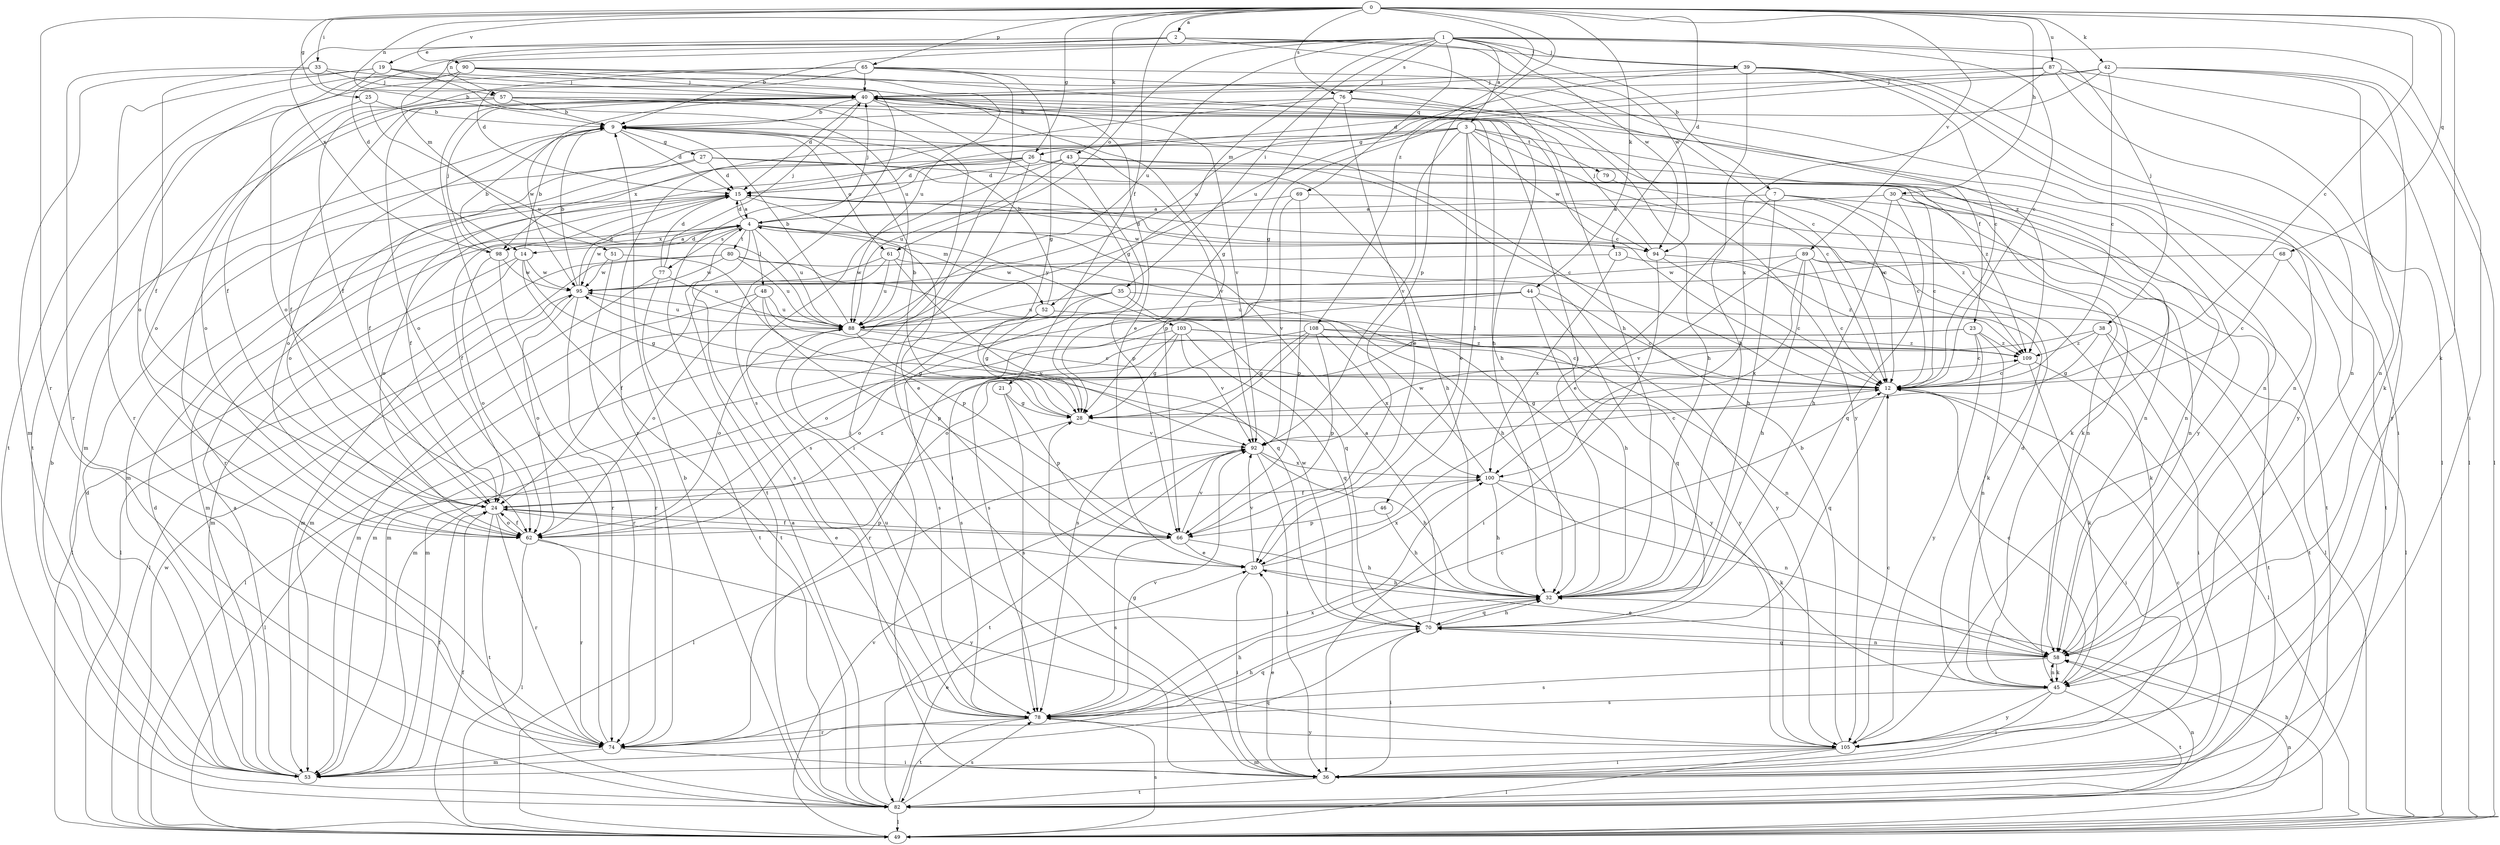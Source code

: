 strict digraph  {
0;
1;
2;
3;
4;
7;
9;
12;
13;
14;
15;
19;
20;
21;
23;
24;
25;
26;
27;
28;
30;
32;
33;
35;
36;
38;
39;
40;
42;
43;
44;
45;
46;
48;
49;
51;
52;
53;
57;
58;
61;
62;
65;
66;
68;
69;
70;
74;
76;
77;
78;
79;
80;
82;
87;
88;
89;
90;
92;
94;
95;
98;
100;
103;
105;
108;
109;
0 -> 2  [label=a];
0 -> 12  [label=c];
0 -> 13  [label=d];
0 -> 21  [label=f];
0 -> 25  [label=g];
0 -> 26  [label=g];
0 -> 30  [label=h];
0 -> 33  [label=i];
0 -> 42  [label=k];
0 -> 43  [label=k];
0 -> 44  [label=k];
0 -> 45  [label=k];
0 -> 57  [label=n];
0 -> 65  [label=p];
0 -> 66  [label=p];
0 -> 68  [label=q];
0 -> 74  [label=r];
0 -> 76  [label=s];
0 -> 87  [label=u];
0 -> 89  [label=v];
0 -> 90  [label=v];
0 -> 108  [label=z];
1 -> 3  [label=a];
1 -> 7  [label=b];
1 -> 9  [label=b];
1 -> 12  [label=c];
1 -> 14  [label=d];
1 -> 35  [label=i];
1 -> 36  [label=i];
1 -> 38  [label=j];
1 -> 39  [label=j];
1 -> 51  [label=m];
1 -> 52  [label=m];
1 -> 61  [label=o];
1 -> 69  [label=q];
1 -> 76  [label=s];
1 -> 88  [label=u];
1 -> 94  [label=w];
2 -> 19  [label=e];
2 -> 32  [label=h];
2 -> 39  [label=j];
2 -> 57  [label=n];
2 -> 94  [label=w];
2 -> 98  [label=x];
3 -> 12  [label=c];
3 -> 20  [label=e];
3 -> 23  [label=f];
3 -> 24  [label=f];
3 -> 26  [label=g];
3 -> 46  [label=l];
3 -> 79  [label=t];
3 -> 92  [label=v];
3 -> 94  [label=w];
3 -> 98  [label=x];
4 -> 14  [label=d];
4 -> 15  [label=d];
4 -> 40  [label=j];
4 -> 48  [label=l];
4 -> 52  [label=m];
4 -> 53  [label=m];
4 -> 77  [label=s];
4 -> 78  [label=s];
4 -> 80  [label=t];
4 -> 88  [label=u];
4 -> 94  [label=w];
4 -> 95  [label=w];
4 -> 98  [label=x];
4 -> 103  [label=y];
7 -> 4  [label=a];
7 -> 12  [label=c];
7 -> 20  [label=e];
7 -> 32  [label=h];
7 -> 82  [label=t];
7 -> 109  [label=z];
9 -> 15  [label=d];
9 -> 27  [label=g];
9 -> 61  [label=o];
9 -> 62  [label=o];
9 -> 92  [label=v];
12 -> 28  [label=g];
12 -> 36  [label=i];
12 -> 70  [label=q];
13 -> 95  [label=w];
13 -> 100  [label=x];
13 -> 109  [label=z];
14 -> 9  [label=b];
14 -> 28  [label=g];
14 -> 49  [label=l];
14 -> 53  [label=m];
14 -> 82  [label=t];
14 -> 95  [label=w];
15 -> 4  [label=a];
15 -> 20  [label=e];
15 -> 24  [label=f];
15 -> 58  [label=n];
15 -> 62  [label=o];
19 -> 40  [label=j];
19 -> 53  [label=m];
19 -> 62  [label=o];
19 -> 74  [label=r];
19 -> 88  [label=u];
19 -> 105  [label=y];
20 -> 32  [label=h];
20 -> 36  [label=i];
20 -> 92  [label=v];
20 -> 100  [label=x];
21 -> 28  [label=g];
21 -> 66  [label=p];
21 -> 78  [label=s];
23 -> 12  [label=c];
23 -> 53  [label=m];
23 -> 58  [label=n];
23 -> 62  [label=o];
23 -> 105  [label=y];
23 -> 109  [label=z];
24 -> 20  [label=e];
24 -> 62  [label=o];
24 -> 66  [label=p];
24 -> 74  [label=r];
24 -> 82  [label=t];
24 -> 109  [label=z];
25 -> 9  [label=b];
25 -> 62  [label=o];
25 -> 88  [label=u];
26 -> 12  [label=c];
26 -> 15  [label=d];
26 -> 24  [label=f];
26 -> 32  [label=h];
26 -> 36  [label=i];
26 -> 53  [label=m];
26 -> 58  [label=n];
26 -> 82  [label=t];
27 -> 15  [label=d];
27 -> 45  [label=k];
27 -> 58  [label=n];
27 -> 62  [label=o];
27 -> 74  [label=r];
28 -> 9  [label=b];
28 -> 49  [label=l];
28 -> 92  [label=v];
30 -> 4  [label=a];
30 -> 12  [label=c];
30 -> 32  [label=h];
30 -> 58  [label=n];
30 -> 70  [label=q];
30 -> 82  [label=t];
32 -> 40  [label=j];
32 -> 70  [label=q];
33 -> 9  [label=b];
33 -> 20  [label=e];
33 -> 24  [label=f];
33 -> 40  [label=j];
33 -> 74  [label=r];
35 -> 53  [label=m];
35 -> 78  [label=s];
35 -> 82  [label=t];
35 -> 88  [label=u];
35 -> 105  [label=y];
36 -> 12  [label=c];
36 -> 20  [label=e];
36 -> 28  [label=g];
36 -> 82  [label=t];
38 -> 28  [label=g];
38 -> 36  [label=i];
38 -> 53  [label=m];
38 -> 82  [label=t];
38 -> 109  [label=z];
39 -> 12  [label=c];
39 -> 32  [label=h];
39 -> 36  [label=i];
39 -> 40  [label=j];
39 -> 49  [label=l];
39 -> 88  [label=u];
39 -> 105  [label=y];
40 -> 9  [label=b];
40 -> 12  [label=c];
40 -> 15  [label=d];
40 -> 28  [label=g];
40 -> 53  [label=m];
40 -> 58  [label=n];
40 -> 62  [label=o];
40 -> 66  [label=p];
40 -> 92  [label=v];
40 -> 95  [label=w];
42 -> 12  [label=c];
42 -> 28  [label=g];
42 -> 40  [label=j];
42 -> 45  [label=k];
42 -> 49  [label=l];
42 -> 58  [label=n];
42 -> 88  [label=u];
43 -> 15  [label=d];
43 -> 45  [label=k];
43 -> 66  [label=p];
43 -> 78  [label=s];
43 -> 88  [label=u];
43 -> 109  [label=z];
44 -> 12  [label=c];
44 -> 32  [label=h];
44 -> 53  [label=m];
44 -> 70  [label=q];
44 -> 78  [label=s];
44 -> 88  [label=u];
45 -> 12  [label=c];
45 -> 15  [label=d];
45 -> 36  [label=i];
45 -> 58  [label=n];
45 -> 78  [label=s];
45 -> 82  [label=t];
45 -> 105  [label=y];
46 -> 32  [label=h];
46 -> 66  [label=p];
48 -> 53  [label=m];
48 -> 62  [label=o];
48 -> 66  [label=p];
48 -> 88  [label=u];
48 -> 92  [label=v];
49 -> 24  [label=f];
49 -> 32  [label=h];
49 -> 58  [label=n];
49 -> 78  [label=s];
49 -> 92  [label=v];
49 -> 95  [label=w];
51 -> 66  [label=p];
51 -> 74  [label=r];
51 -> 95  [label=w];
52 -> 9  [label=b];
52 -> 28  [label=g];
52 -> 62  [label=o];
52 -> 105  [label=y];
53 -> 4  [label=a];
53 -> 9  [label=b];
53 -> 15  [label=d];
53 -> 24  [label=f];
53 -> 70  [label=q];
57 -> 9  [label=b];
57 -> 24  [label=f];
57 -> 32  [label=h];
57 -> 36  [label=i];
57 -> 58  [label=n];
57 -> 62  [label=o];
58 -> 20  [label=e];
58 -> 45  [label=k];
58 -> 70  [label=q];
58 -> 78  [label=s];
61 -> 24  [label=f];
61 -> 70  [label=q];
61 -> 88  [label=u];
61 -> 95  [label=w];
61 -> 105  [label=y];
62 -> 24  [label=f];
62 -> 49  [label=l];
62 -> 74  [label=r];
62 -> 105  [label=y];
65 -> 12  [label=c];
65 -> 15  [label=d];
65 -> 24  [label=f];
65 -> 28  [label=g];
65 -> 36  [label=i];
65 -> 40  [label=j];
65 -> 82  [label=t];
65 -> 109  [label=z];
66 -> 20  [label=e];
66 -> 24  [label=f];
66 -> 32  [label=h];
66 -> 78  [label=s];
66 -> 92  [label=v];
68 -> 12  [label=c];
68 -> 49  [label=l];
68 -> 95  [label=w];
69 -> 4  [label=a];
69 -> 36  [label=i];
69 -> 66  [label=p];
69 -> 92  [label=v];
70 -> 4  [label=a];
70 -> 32  [label=h];
70 -> 36  [label=i];
70 -> 58  [label=n];
70 -> 95  [label=w];
74 -> 32  [label=h];
74 -> 36  [label=i];
74 -> 40  [label=j];
74 -> 53  [label=m];
74 -> 100  [label=x];
76 -> 9  [label=b];
76 -> 20  [label=e];
76 -> 28  [label=g];
76 -> 32  [label=h];
76 -> 74  [label=r];
76 -> 105  [label=y];
77 -> 15  [label=d];
77 -> 40  [label=j];
77 -> 53  [label=m];
77 -> 82  [label=t];
77 -> 88  [label=u];
78 -> 12  [label=c];
78 -> 32  [label=h];
78 -> 70  [label=q];
78 -> 74  [label=r];
78 -> 82  [label=t];
78 -> 88  [label=u];
78 -> 92  [label=v];
78 -> 105  [label=y];
79 -> 12  [label=c];
80 -> 32  [label=h];
80 -> 49  [label=l];
80 -> 53  [label=m];
80 -> 70  [label=q];
80 -> 88  [label=u];
80 -> 95  [label=w];
82 -> 4  [label=a];
82 -> 9  [label=b];
82 -> 15  [label=d];
82 -> 20  [label=e];
82 -> 49  [label=l];
82 -> 58  [label=n];
82 -> 78  [label=s];
87 -> 15  [label=d];
87 -> 40  [label=j];
87 -> 49  [label=l];
87 -> 58  [label=n];
87 -> 100  [label=x];
87 -> 105  [label=y];
88 -> 9  [label=b];
88 -> 12  [label=c];
88 -> 28  [label=g];
88 -> 49  [label=l];
88 -> 62  [label=o];
88 -> 109  [label=z];
89 -> 12  [label=c];
89 -> 32  [label=h];
89 -> 45  [label=k];
89 -> 49  [label=l];
89 -> 92  [label=v];
89 -> 95  [label=w];
89 -> 100  [label=x];
90 -> 24  [label=f];
90 -> 32  [label=h];
90 -> 40  [label=j];
90 -> 62  [label=o];
90 -> 78  [label=s];
90 -> 82  [label=t];
90 -> 88  [label=u];
92 -> 12  [label=c];
92 -> 32  [label=h];
92 -> 36  [label=i];
92 -> 49  [label=l];
92 -> 82  [label=t];
92 -> 100  [label=x];
94 -> 12  [label=c];
94 -> 15  [label=d];
94 -> 36  [label=i];
94 -> 40  [label=j];
94 -> 45  [label=k];
95 -> 9  [label=b];
95 -> 15  [label=d];
95 -> 49  [label=l];
95 -> 62  [label=o];
95 -> 74  [label=r];
95 -> 88  [label=u];
98 -> 4  [label=a];
98 -> 9  [label=b];
98 -> 40  [label=j];
98 -> 62  [label=o];
98 -> 74  [label=r];
98 -> 95  [label=w];
100 -> 24  [label=f];
100 -> 32  [label=h];
100 -> 45  [label=k];
100 -> 58  [label=n];
100 -> 95  [label=w];
103 -> 12  [label=c];
103 -> 28  [label=g];
103 -> 62  [label=o];
103 -> 70  [label=q];
103 -> 78  [label=s];
103 -> 92  [label=v];
103 -> 109  [label=z];
105 -> 9  [label=b];
105 -> 12  [label=c];
105 -> 36  [label=i];
105 -> 49  [label=l];
105 -> 53  [label=m];
108 -> 28  [label=g];
108 -> 58  [label=n];
108 -> 66  [label=p];
108 -> 74  [label=r];
108 -> 78  [label=s];
108 -> 100  [label=x];
108 -> 109  [label=z];
109 -> 12  [label=c];
109 -> 45  [label=k];
109 -> 49  [label=l];
}
